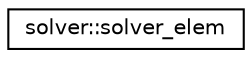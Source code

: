 digraph "Graphical Class Hierarchy"
{
  edge [fontname="Helvetica",fontsize="10",labelfontname="Helvetica",labelfontsize="10"];
  node [fontname="Helvetica",fontsize="10",shape=record];
  rankdir="LR";
  Node1 [label="solver::solver_elem",height=0.2,width=0.4,color="black", fillcolor="white", style="filled",URL="$classsolver_1_1solver__elem.html",tooltip="Stores one term of an equation. "];
}
